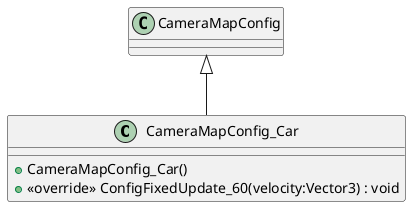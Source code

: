 @startuml
class CameraMapConfig_Car {
    + CameraMapConfig_Car()
    + <<override>> ConfigFixedUpdate_60(velocity:Vector3) : void
}
CameraMapConfig <|-- CameraMapConfig_Car
@enduml
